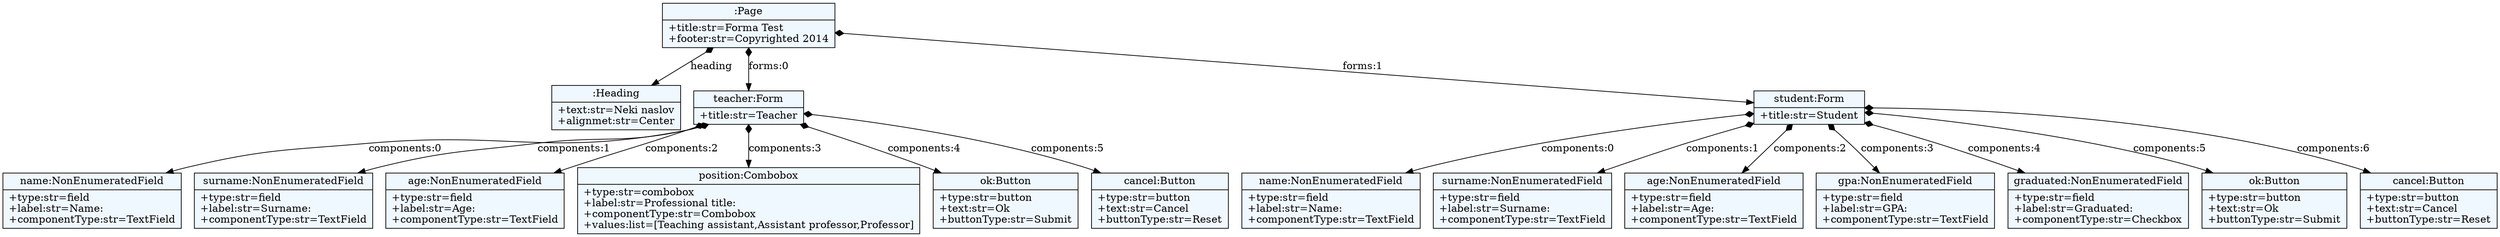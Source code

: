 
    digraph xtext {
    fontname = "Bitstream Vera Sans"
    fontsize = 8
    node[
        shape=record,
        style=filled,
        fillcolor=aliceblue
    ]
    edge[dir=black,arrowtail=empty]


59949352 -> 60369216 [label="heading" arrowtail=diamond dir=both]
60369216[label="{:Heading|+text:str=Neki naslov\l+alignmet:str=Center\l}"]
59949352 -> 60262328 [label="forms:0" arrowtail=diamond dir=both]
60262328 -> 57161656 [label="components:0" arrowtail=diamond dir=both]
57161656[label="{name:NonEnumeratedField|+type:str=field\l+label:str=Name:\l+componentType:str=TextField\l}"]
60262328 -> 57159752 [label="components:1" arrowtail=diamond dir=both]
57159752[label="{surname:NonEnumeratedField|+type:str=field\l+label:str=Surname:\l+componentType:str=TextField\l}"]
60262328 -> 58676280 [label="components:2" arrowtail=diamond dir=both]
58676280[label="{age:NonEnumeratedField|+type:str=field\l+label:str=Age:\l+componentType:str=TextField\l}"]
60262328 -> 59038128 [label="components:3" arrowtail=diamond dir=both]
59038128[label="{position:Combobox|+type:str=combobox\l+label:str=Professional title:\l+componentType:str=Combobox\l+values:list=[Teaching assistant,Assistant professor,Professor]\l}"]
60262328 -> 58676728 [label="components:4" arrowtail=diamond dir=both]
58676728[label="{ok:Button|+type:str=button\l+text:str=Ok\l+buttonType:str=Submit\l}"]
60262328 -> 58675552 [label="components:5" arrowtail=diamond dir=both]
58675552[label="{cancel:Button|+type:str=button\l+text:str=Cancel\l+buttonType:str=Reset\l}"]
60262328[label="{teacher:Form|+title:str=Teacher\l}"]
59949352 -> 57161096 [label="forms:1" arrowtail=diamond dir=both]
57161096 -> 58890392 [label="components:0" arrowtail=diamond dir=both]
58890392[label="{name:NonEnumeratedField|+type:str=field\l+label:str=Name:\l+componentType:str=TextField\l}"]
57161096 -> 58891680 [label="components:1" arrowtail=diamond dir=both]
58891680[label="{surname:NonEnumeratedField|+type:str=field\l+label:str=Surname:\l+componentType:str=TextField\l}"]
57161096 -> 58889272 [label="components:2" arrowtail=diamond dir=both]
58889272[label="{age:NonEnumeratedField|+type:str=field\l+label:str=Age:\l+componentType:str=TextField\l}"]
57161096 -> 58889552 [label="components:3" arrowtail=diamond dir=both]
58889552[label="{gpa:NonEnumeratedField|+type:str=field\l+label:str=GPA:\l+componentType:str=TextField\l}"]
57161096 -> 59082064 [label="components:4" arrowtail=diamond dir=both]
59082064[label="{graduated:NonEnumeratedField|+type:str=field\l+label:str=Graduated:\l+componentType:str=Checkbox\l}"]
57161096 -> 59081448 [label="components:5" arrowtail=diamond dir=both]
59081448[label="{ok:Button|+type:str=button\l+text:str=Ok\l+buttonType:str=Submit\l}"]
57161096 -> 59083968 [label="components:6" arrowtail=diamond dir=both]
59083968[label="{cancel:Button|+type:str=button\l+text:str=Cancel\l+buttonType:str=Reset\l}"]
57161096[label="{student:Form|+title:str=Student\l}"]
59949352[label="{:Page|+title:str=Forma Test\l+footer:str=Copyrighted 2014\l}"]

}
